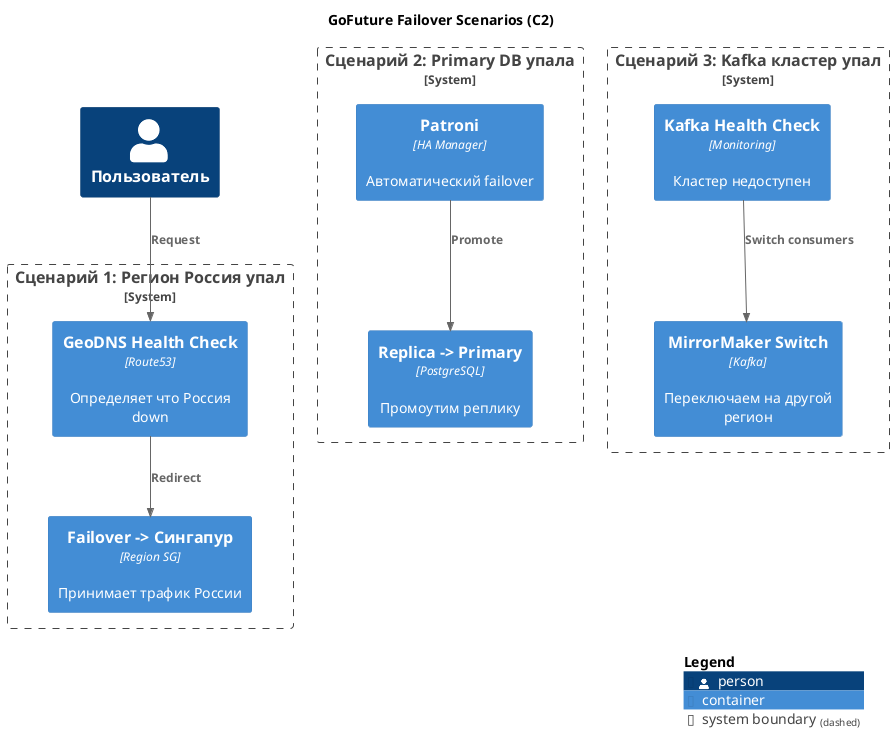 @startuml GoFuture_Failover_C2
!include <C4/C4_Container>

title GoFuture Failover Scenarios (C2)

Person(user, "Пользователь")

System_Boundary(scenario1, "Сценарий 1: Регион Россия упал") {
    Container(geodns_check, "GeoDNS Health Check", "Route53", "Определяет что Россия down")
    Container(failover_target, "Failover -> Сингапур", "Region SG", "Принимает трафик России")
}

System_Boundary(scenario2, "Сценарий 2: Primary DB упала") {
    Container(patroni, "Patroni", "HA Manager", "Автоматический failover")
    Container(replica_promote, "Replica -> Primary", "PostgreSQL", "Промоутим реплику")
}

System_Boundary(scenario3, "Сценарий 3: Kafka кластер упал") {
    Container(kafka_check, "Kafka Health Check", "Monitoring", "Кластер недоступен")
    Container(mirror_switch, "MirrorMaker Switch", "Kafka", "Переключаем на другой регион")
}

Rel(user, geodns_check, "Request")
Rel(geodns_check, failover_target, "Redirect")

Rel(patroni, replica_promote, "Promote")

Rel(kafka_check, mirror_switch, "Switch consumers")

SHOW_LEGEND()

@enduml
